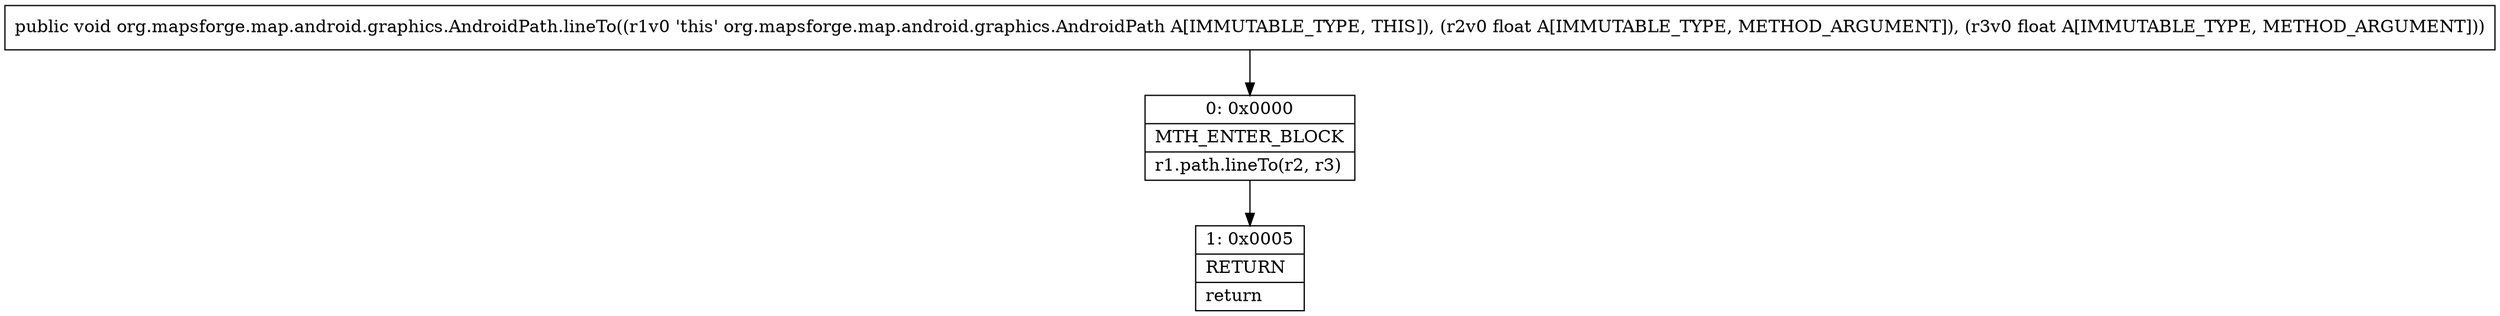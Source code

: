 digraph "CFG fororg.mapsforge.map.android.graphics.AndroidPath.lineTo(FF)V" {
Node_0 [shape=record,label="{0\:\ 0x0000|MTH_ENTER_BLOCK\l|r1.path.lineTo(r2, r3)\l}"];
Node_1 [shape=record,label="{1\:\ 0x0005|RETURN\l|return\l}"];
MethodNode[shape=record,label="{public void org.mapsforge.map.android.graphics.AndroidPath.lineTo((r1v0 'this' org.mapsforge.map.android.graphics.AndroidPath A[IMMUTABLE_TYPE, THIS]), (r2v0 float A[IMMUTABLE_TYPE, METHOD_ARGUMENT]), (r3v0 float A[IMMUTABLE_TYPE, METHOD_ARGUMENT])) }"];
MethodNode -> Node_0;
Node_0 -> Node_1;
}

